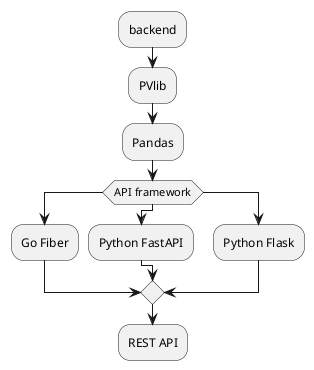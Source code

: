 @startuml design_choice

:backend;

:PVlib;

:Pandas;
switch(API framework)
case()
    :Go Fiber;
case()
    :Python FastAPI;

case()
    :Python Flask;

endswitch

:REST API;


@enduml
